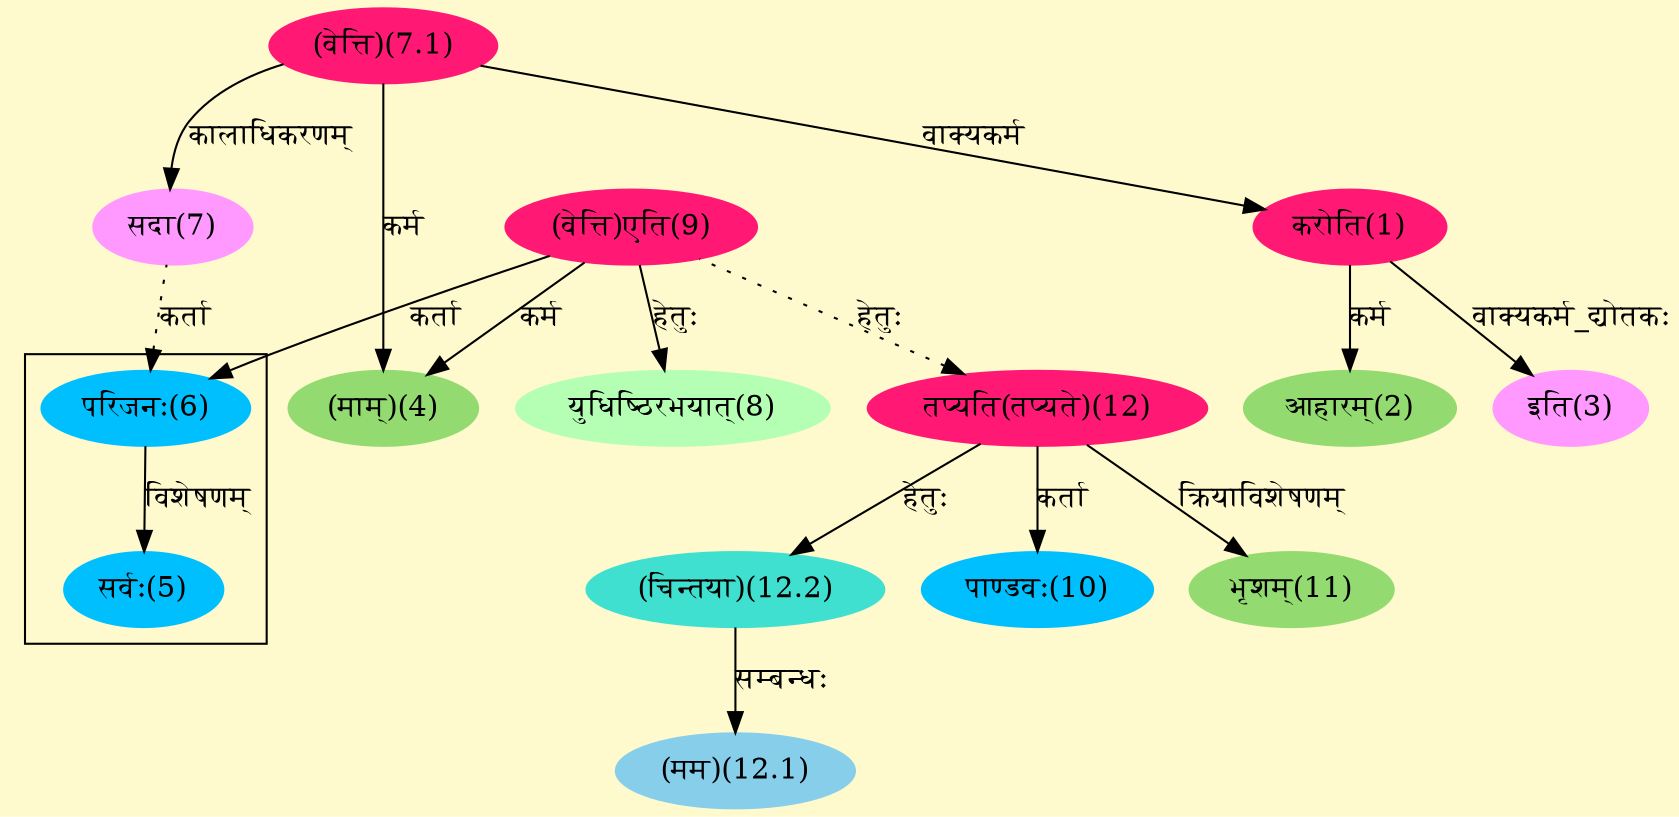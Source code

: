 digraph G{
rankdir=BT;
 compound=true;
 bgcolor="lemonchiffon1";

subgraph cluster_1{
Node5 [style=filled, color="#00BFFF" label = "सर्वः(5)"]
Node6 [style=filled, color="#00BFFF" label = "परिजनः(6)"]

}
Node1 [style=filled, color="#FF1975" label = "करोति(1)"]
Node7_1 [style=filled, color="#FF1975" label = "(वेत्ति)(7.1)"]
Node2 [style=filled, color="#93DB70" label = "आहारम्(2)"]
Node3 [style=filled, color="#FF99FF" label = "इति(3)"]
Node4 [style=filled, color="#93DB70" label = "(माम्)(4)"]
Node6 [style=filled, color="#00BFFF" label = "परिजनः(6)"]
Node9 [style=filled, color="#FF1975" label = "(वेत्ति)एति(9)"]
Node7 [style=filled, color="#FF99FF" label = "सदा(7)"]
Node [style=filled, color="" label = ""]
Node8 [style=filled, color="#B4FFB4" label = "युधिष्ठिरभयात्(8)"]
Node10 [style=filled, color="#00BFFF" label = "पाण्डवः(10)"]
Node12 [style=filled, color="#FF1975" label = "तप्यति(तप्यते)(12)"]
Node11 [style=filled, color="#93DB70" label = "भृशम्(11)"]
Node12_1 [style=filled, color="#87CEEB" label = "(मम)(12.1)"]
Node12_2 [style=filled, color="#40E0D0" label = "(चिन्तया)(12.2)"]
/* Start of Relations section */

Node1 -> Node7_1 [  label="वाक्यकर्म"  dir="back" ]
Node2 -> Node1 [  label="कर्म"  dir="back" ]
Node3 -> Node1 [  label="वाक्यकर्म_द्योतकः"  dir="back" ]
Node4 -> Node7_1 [  label="कर्म"  dir="back" ]
Node5 -> Node6 [  label="विशेषणम्"  dir="back" ]
Node6 -> Node9 [  label="कर्ता"  dir="back" ]
Node6 -> Node7 [ style=dotted label="कर्ता"  dir="back" ]
Node7 -> Node7_1 [  label="कालाधिकरणम्"  dir="back" ]
Node8 -> Node9 [  label="हेतुः"  dir="back" ]
Node4 -> Node9 [  label="कर्म"  dir="back" ]
Node10 -> Node12 [  label="कर्ता"  dir="back" ]
Node11 -> Node12 [  label="क्रियाविशेषणम्"  dir="back" ]
Node12 -> Node9 [ style=dotted label="हेतुः"  dir="back" ]
Node12_1 -> Node12_2 [  label="सम्बन्धः"  dir="back" ]
Node12_2 -> Node12 [  label="हेतुः"  dir="back" ]
}
